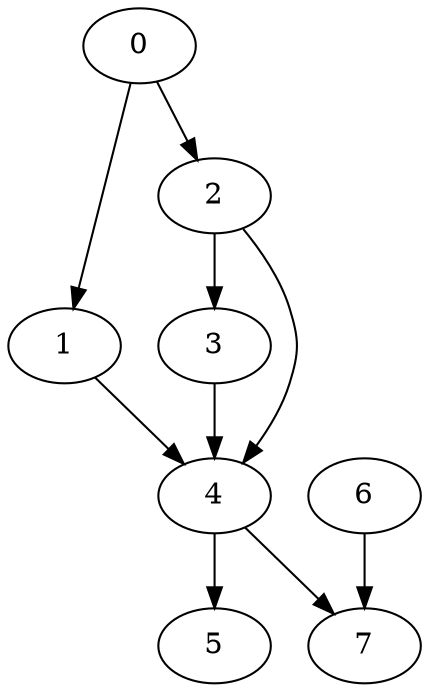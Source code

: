 digraph {
	0
	1
	2
	3
	4
	5
	6
	7
	4 -> 5
	4 -> 7
	6 -> 7
	0 -> 1
	0 -> 2
	2 -> 3
	2 -> 4
	3 -> 4
	1 -> 4
}
